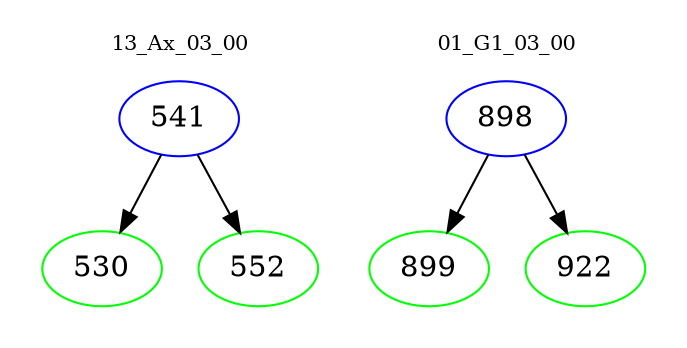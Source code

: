 digraph{
subgraph cluster_0 {
color = white
label = "13_Ax_03_00";
fontsize=10;
T0_541 [label="541", color="blue"]
T0_541 -> T0_530 [color="black"]
T0_530 [label="530", color="green"]
T0_541 -> T0_552 [color="black"]
T0_552 [label="552", color="green"]
}
subgraph cluster_1 {
color = white
label = "01_G1_03_00";
fontsize=10;
T1_898 [label="898", color="blue"]
T1_898 -> T1_899 [color="black"]
T1_899 [label="899", color="green"]
T1_898 -> T1_922 [color="black"]
T1_922 [label="922", color="green"]
}
}

